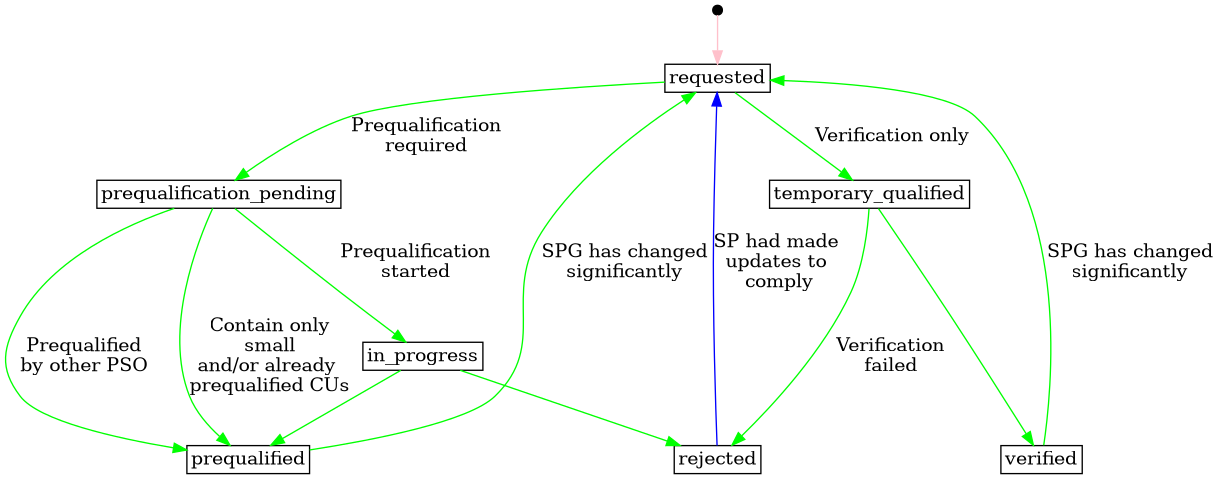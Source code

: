 @startdot service_providing_group_product_application_status
digraph G {
    layout=dot;
    overlap=false;

    node [shape=rect,width=0.1,height=0.1,margin=0.04];

    start [shape=point];

    // status
    requested;
    {
        rank = same;
        prequalification_pending;
        temporary_qualified;
    }
    in_progress;
    {
        rank = same;
        verified;
        prequalified;
        rejected;
    }


    start -> requested [label="", color="pink"];
    requested ->  prequalification_pending [label="Prequalification\nrequired", color="green"];
    prequalification_pending -> in_progress [label="Prequalification\nstarted", color="green"];
    requested -> temporary_qualified [label="Verification only", color="green"];

    prequalification_pending -> prequalified [label="Prequalified\nby other PSO", color="green"];
    prequalification_pending -> prequalified [label="Contain only\nsmall\nand/or already \nprequalified CUs", color="green"];
    temporary_qualified -> rejected [label="Verification\nfailed", color="green"];
    temporary_qualified -> verified [color="green"];

    in_progress -> prequalified [color="green"];
    in_progress -> rejected [color="green"];

    prequalified -> requested [label="SPG has changed\nsignificantly", color="green"];
    verified -> requested [label="SPG has changed\nsignificantly", color="green"];
    rejected -> requested [label="SP had made \nupdates to \ncomply", color="blue"];
}
@enddot
